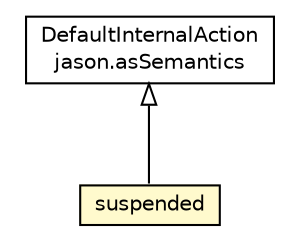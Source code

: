 #!/usr/local/bin/dot
#
# Class diagram 
# Generated by UMLGraph version R5_6 (http://www.umlgraph.org/)
#

digraph G {
	edge [fontname="Helvetica",fontsize=10,labelfontname="Helvetica",labelfontsize=10];
	node [fontname="Helvetica",fontsize=10,shape=plaintext];
	nodesep=0.25;
	ranksep=0.5;
	// jason.asSemantics.DefaultInternalAction
	c105326 [label=<<table title="jason.asSemantics.DefaultInternalAction" border="0" cellborder="1" cellspacing="0" cellpadding="2" port="p" href="../asSemantics/DefaultInternalAction.html">
		<tr><td><table border="0" cellspacing="0" cellpadding="1">
<tr><td align="center" balign="center"> DefaultInternalAction </td></tr>
<tr><td align="center" balign="center"> jason.asSemantics </td></tr>
		</table></td></tr>
		</table>>, URL="../asSemantics/DefaultInternalAction.html", fontname="Helvetica", fontcolor="black", fontsize=10.0];
	// jason.stdlib.suspended
	c105521 [label=<<table title="jason.stdlib.suspended" border="0" cellborder="1" cellspacing="0" cellpadding="2" port="p" bgcolor="lemonChiffon" href="./suspended.html">
		<tr><td><table border="0" cellspacing="0" cellpadding="1">
<tr><td align="center" balign="center"> suspended </td></tr>
		</table></td></tr>
		</table>>, URL="./suspended.html", fontname="Helvetica", fontcolor="black", fontsize=10.0];
	//jason.stdlib.suspended extends jason.asSemantics.DefaultInternalAction
	c105326:p -> c105521:p [dir=back,arrowtail=empty];
}

